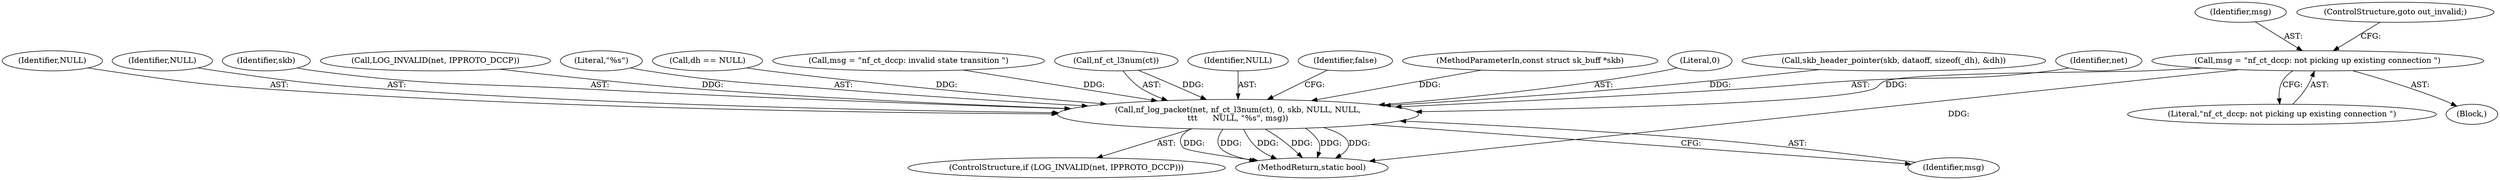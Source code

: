 digraph "0_linux_b22f5126a24b3b2f15448c3f2a254fc10cbc2b92_0@API" {
"1000155" [label="(Call,msg = \"nf_ct_dccp: not picking up existing connection \")"];
"1000231" [label="(Call,nf_log_packet(net, nf_ct_l3num(ct), 0, skb, NULL, NULL,\n\t\t\t      NULL, \"%s\", msg))"];
"1000227" [label="(ControlStructure,if (LOG_INVALID(net, IPPROTO_DCCP)))"];
"1000238" [label="(Identifier,NULL)"];
"1000239" [label="(Identifier,NULL)"];
"1000155" [label="(Call,msg = \"nf_ct_dccp: not picking up existing connection \")"];
"1000244" [label="(MethodReturn,static bool)"];
"1000156" [label="(Identifier,msg)"];
"1000157" [label="(Literal,\"nf_ct_dccp: not picking up existing connection \")"];
"1000236" [label="(Identifier,skb)"];
"1000228" [label="(Call,LOG_INVALID(net, IPPROTO_DCCP))"];
"1000158" [label="(ControlStructure,goto out_invalid;)"];
"1000154" [label="(Block,)"];
"1000241" [label="(Identifier,msg)"];
"1000240" [label="(Literal,\"%s\")"];
"1000126" [label="(Call,dh == NULL)"];
"1000162" [label="(Call,msg = \"nf_ct_dccp: invalid state transition \")"];
"1000231" [label="(Call,nf_log_packet(net, nf_ct_l3num(ct), 0, skb, NULL, NULL,\n\t\t\t      NULL, \"%s\", msg))"];
"1000233" [label="(Call,nf_ct_l3num(ct))"];
"1000237" [label="(Identifier,NULL)"];
"1000243" [label="(Identifier,false)"];
"1000102" [label="(MethodParameterIn,const struct sk_buff *skb)"];
"1000235" [label="(Literal,0)"];
"1000118" [label="(Call,skb_header_pointer(skb, dataoff, sizeof(_dh), &dh))"];
"1000232" [label="(Identifier,net)"];
"1000155" -> "1000154"  [label="AST: "];
"1000155" -> "1000157"  [label="CFG: "];
"1000156" -> "1000155"  [label="AST: "];
"1000157" -> "1000155"  [label="AST: "];
"1000158" -> "1000155"  [label="CFG: "];
"1000155" -> "1000244"  [label="DDG: "];
"1000155" -> "1000231"  [label="DDG: "];
"1000231" -> "1000227"  [label="AST: "];
"1000231" -> "1000241"  [label="CFG: "];
"1000232" -> "1000231"  [label="AST: "];
"1000233" -> "1000231"  [label="AST: "];
"1000235" -> "1000231"  [label="AST: "];
"1000236" -> "1000231"  [label="AST: "];
"1000237" -> "1000231"  [label="AST: "];
"1000238" -> "1000231"  [label="AST: "];
"1000239" -> "1000231"  [label="AST: "];
"1000240" -> "1000231"  [label="AST: "];
"1000241" -> "1000231"  [label="AST: "];
"1000243" -> "1000231"  [label="CFG: "];
"1000231" -> "1000244"  [label="DDG: "];
"1000231" -> "1000244"  [label="DDG: "];
"1000231" -> "1000244"  [label="DDG: "];
"1000231" -> "1000244"  [label="DDG: "];
"1000231" -> "1000244"  [label="DDG: "];
"1000231" -> "1000244"  [label="DDG: "];
"1000228" -> "1000231"  [label="DDG: "];
"1000233" -> "1000231"  [label="DDG: "];
"1000118" -> "1000231"  [label="DDG: "];
"1000102" -> "1000231"  [label="DDG: "];
"1000126" -> "1000231"  [label="DDG: "];
"1000162" -> "1000231"  [label="DDG: "];
}
